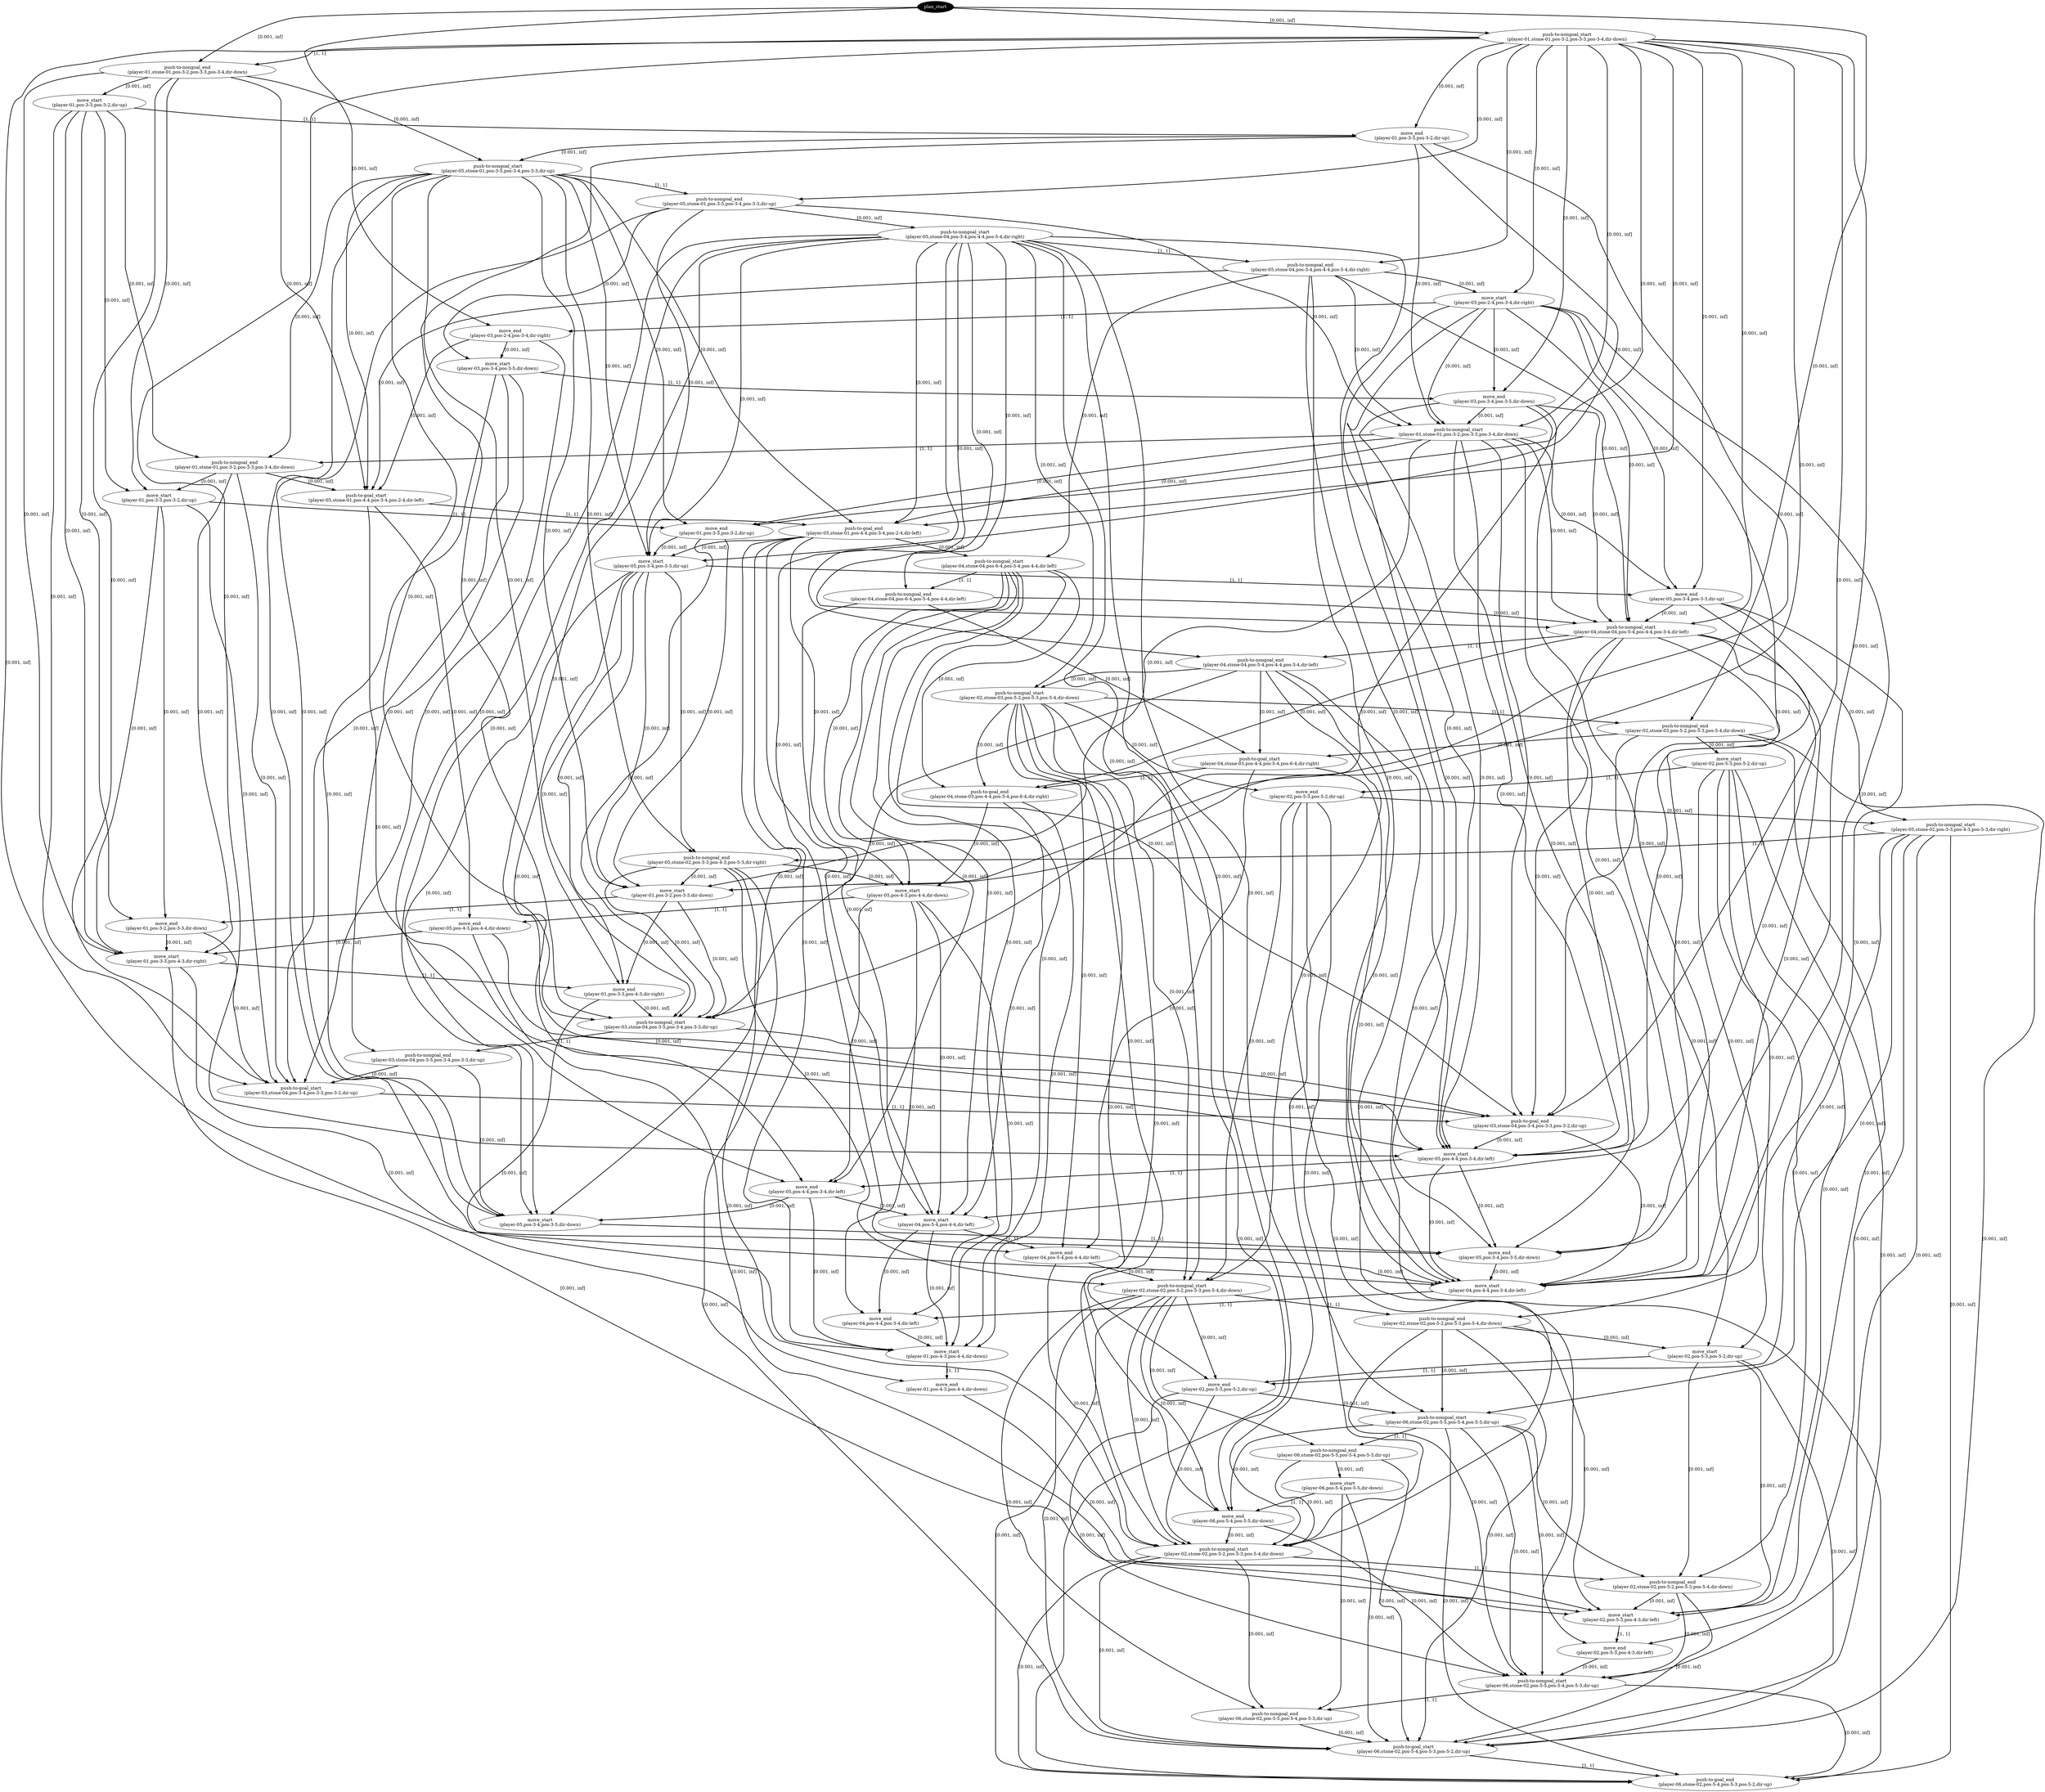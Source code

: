 digraph plan {
0[ label="plan_start",style=filled,fillcolor=black,fontcolor=white];
1[ label="push-to-nongoal_start
(player-01,stone-01,pos-3-2,pos-3-3,pos-3-4,dir-down)"];
2[ label="push-to-nongoal_end
(player-01,stone-01,pos-3-2,pos-3-3,pos-3-4,dir-down)"];
3[ label="move_start
(player-01,pos-3-3,pos-3-2,dir-up)"];
4[ label="move_end
(player-01,pos-3-3,pos-3-2,dir-up)"];
5[ label="push-to-nongoal_start
(player-05,stone-01,pos-3-5,pos-3-4,pos-3-3,dir-up)"];
6[ label="push-to-nongoal_end
(player-05,stone-01,pos-3-5,pos-3-4,pos-3-3,dir-up)"];
7[ label="push-to-nongoal_start
(player-05,stone-04,pos-3-4,pos-4-4,pos-5-4,dir-right)"];
8[ label="push-to-nongoal_end
(player-05,stone-04,pos-3-4,pos-4-4,pos-5-4,dir-right)"];
9[ label="move_start
(player-03,pos-2-4,pos-3-4,dir-right)"];
10[ label="move_end
(player-03,pos-2-4,pos-3-4,dir-right)"];
11[ label="move_start
(player-03,pos-3-4,pos-3-5,dir-down)"];
12[ label="move_end
(player-03,pos-3-4,pos-3-5,dir-down)"];
13[ label="push-to-nongoal_start
(player-01,stone-01,pos-3-2,pos-3-3,pos-3-4,dir-down)"];
14[ label="push-to-nongoal_end
(player-01,stone-01,pos-3-2,pos-3-3,pos-3-4,dir-down)"];
15[ label="move_start
(player-01,pos-3-3,pos-3-2,dir-up)"];
16[ label="move_end
(player-01,pos-3-3,pos-3-2,dir-up)"];
17[ label="push-to-goal_start
(player-05,stone-01,pos-4-4,pos-3-4,pos-2-4,dir-left)"];
18[ label="push-to-goal_end
(player-05,stone-01,pos-4-4,pos-3-4,pos-2-4,dir-left)"];
19[ label="push-to-nongoal_start
(player-04,stone-04,pos-6-4,pos-5-4,pos-4-4,dir-left)"];
20[ label="push-to-nongoal_end
(player-04,stone-04,pos-6-4,pos-5-4,pos-4-4,dir-left)"];
21[ label="move_start
(player-05,pos-3-4,pos-3-3,dir-up)"];
22[ label="move_end
(player-05,pos-3-4,pos-3-3,dir-up)"];
23[ label="push-to-nongoal_start
(player-04,stone-04,pos-5-4,pos-4-4,pos-3-4,dir-left)"];
24[ label="push-to-nongoal_end
(player-04,stone-04,pos-5-4,pos-4-4,pos-3-4,dir-left)"];
25[ label="push-to-nongoal_start
(player-02,stone-03,pos-5-2,pos-5-3,pos-5-4,dir-down)"];
26[ label="push-to-nongoal_end
(player-02,stone-03,pos-5-2,pos-5-3,pos-5-4,dir-down)"];
27[ label="push-to-goal_start
(player-04,stone-03,pos-4-4,pos-5-4,pos-6-4,dir-right)"];
28[ label="push-to-goal_end
(player-04,stone-03,pos-4-4,pos-5-4,pos-6-4,dir-right)"];
29[ label="move_start
(player-02,pos-5-3,pos-5-2,dir-up)"];
30[ label="move_end
(player-02,pos-5-3,pos-5-2,dir-up)"];
31[ label="push-to-nongoal_start
(player-05,stone-02,pos-3-3,pos-4-3,pos-5-3,dir-right)"];
32[ label="push-to-nongoal_end
(player-05,stone-02,pos-3-3,pos-4-3,pos-5-3,dir-right)"];
33[ label="move_start
(player-01,pos-3-2,pos-3-3,dir-down)"];
34[ label="move_end
(player-01,pos-3-2,pos-3-3,dir-down)"];
35[ label="move_start
(player-05,pos-4-3,pos-4-4,dir-down)"];
36[ label="move_end
(player-05,pos-4-3,pos-4-4,dir-down)"];
37[ label="move_start
(player-01,pos-3-3,pos-4-3,dir-right)"];
38[ label="move_end
(player-01,pos-3-3,pos-4-3,dir-right)"];
39[ label="push-to-nongoal_start
(player-03,stone-04,pos-3-5,pos-3-4,pos-3-3,dir-up)"];
40[ label="push-to-nongoal_end
(player-03,stone-04,pos-3-5,pos-3-4,pos-3-3,dir-up)"];
41[ label="push-to-goal_start
(player-03,stone-04,pos-3-4,pos-3-3,pos-3-2,dir-up)"];
42[ label="push-to-goal_end
(player-03,stone-04,pos-3-4,pos-3-3,pos-3-2,dir-up)"];
43[ label="move_start
(player-05,pos-4-4,pos-3-4,dir-left)"];
44[ label="move_end
(player-05,pos-4-4,pos-3-4,dir-left)"];
45[ label="move_start
(player-04,pos-5-4,pos-4-4,dir-left)"];
46[ label="move_end
(player-04,pos-5-4,pos-4-4,dir-left)"];
47[ label="move_start
(player-05,pos-3-4,pos-3-5,dir-down)"];
48[ label="move_end
(player-05,pos-3-4,pos-3-5,dir-down)"];
49[ label="push-to-nongoal_start
(player-02,stone-02,pos-5-2,pos-5-3,pos-5-4,dir-down)"];
50[ label="push-to-nongoal_end
(player-02,stone-02,pos-5-2,pos-5-3,pos-5-4,dir-down)"];
51[ label="move_start
(player-04,pos-4-4,pos-3-4,dir-left)"];
52[ label="move_end
(player-04,pos-4-4,pos-3-4,dir-left)"];
53[ label="move_start
(player-02,pos-5-3,pos-5-2,dir-up)"];
54[ label="move_end
(player-02,pos-5-3,pos-5-2,dir-up)"];
55[ label="move_start
(player-01,pos-4-3,pos-4-4,dir-down)"];
56[ label="move_end
(player-01,pos-4-3,pos-4-4,dir-down)"];
57[ label="push-to-nongoal_start
(player-06,stone-02,pos-5-5,pos-5-4,pos-5-3,dir-up)"];
58[ label="push-to-nongoal_end
(player-06,stone-02,pos-5-5,pos-5-4,pos-5-3,dir-up)"];
59[ label="move_start
(player-06,pos-5-4,pos-5-5,dir-down)"];
60[ label="move_end
(player-06,pos-5-4,pos-5-5,dir-down)"];
61[ label="push-to-nongoal_start
(player-02,stone-02,pos-5-2,pos-5-3,pos-5-4,dir-down)"];
62[ label="push-to-nongoal_end
(player-02,stone-02,pos-5-2,pos-5-3,pos-5-4,dir-down)"];
63[ label="move_start
(player-02,pos-5-3,pos-4-3,dir-left)"];
64[ label="move_end
(player-02,pos-5-3,pos-4-3,dir-left)"];
65[ label="push-to-nongoal_start
(player-06,stone-02,pos-5-5,pos-5-4,pos-5-3,dir-up)"];
66[ label="push-to-nongoal_end
(player-06,stone-02,pos-5-5,pos-5-4,pos-5-3,dir-up)"];
67[ label="push-to-goal_start
(player-06,stone-02,pos-5-4,pos-5-3,pos-5-2,dir-up)"];
68[ label="push-to-goal_end
(player-06,stone-02,pos-5-4,pos-5-3,pos-5-2,dir-up)"];
"0" -> "1" [ label="[0.001, inf]" , penwidth=2, color="black"]
"1" -> "2" [ label="[1, 1]" , penwidth=2, color="black"]
"0" -> "2" [ label="[0.001, inf]" , penwidth=2, color="black"]
"2" -> "3" [ label="[0.001, inf]" , penwidth=2, color="black"]
"3" -> "4" [ label="[1, 1]" , penwidth=2, color="black"]
"1" -> "4" [ label="[0.001, inf]" , penwidth=2, color="black"]
"2" -> "5" [ label="[0.001, inf]" , penwidth=2, color="black"]
"4" -> "5" [ label="[0.001, inf]" , penwidth=2, color="black"]
"5" -> "6" [ label="[1, 1]" , penwidth=2, color="black"]
"1" -> "6" [ label="[0.001, inf]" , penwidth=2, color="black"]
"6" -> "7" [ label="[0.001, inf]" , penwidth=2, color="black"]
"7" -> "8" [ label="[1, 1]" , penwidth=2, color="black"]
"1" -> "8" [ label="[0.001, inf]" , penwidth=2, color="black"]
"8" -> "9" [ label="[0.001, inf]" , penwidth=2, color="black"]
"1" -> "9" [ label="[0.001, inf]" , penwidth=2, color="black"]
"9" -> "10" [ label="[1, 1]" , penwidth=2, color="black"]
"0" -> "10" [ label="[0.001, inf]" , penwidth=2, color="black"]
"10" -> "11" [ label="[0.001, inf]" , penwidth=2, color="black"]
"6" -> "11" [ label="[0.001, inf]" , penwidth=2, color="black"]
"11" -> "12" [ label="[1, 1]" , penwidth=2, color="black"]
"9" -> "12" [ label="[0.001, inf]" , penwidth=2, color="black"]
"1" -> "12" [ label="[0.001, inf]" , penwidth=2, color="black"]
"4" -> "13" [ label="[0.001, inf]" , penwidth=2, color="black"]
"6" -> "13" [ label="[0.001, inf]" , penwidth=2, color="black"]
"12" -> "13" [ label="[0.001, inf]" , penwidth=2, color="black"]
"9" -> "13" [ label="[0.001, inf]" , penwidth=2, color="black"]
"8" -> "13" [ label="[0.001, inf]" , penwidth=2, color="black"]
"1" -> "13" [ label="[0.001, inf]" , penwidth=2, color="black"]
"13" -> "14" [ label="[1, 1]" , penwidth=2, color="black"]
"5" -> "14" [ label="[0.001, inf]" , penwidth=2, color="black"]
"3" -> "14" [ label="[0.001, inf]" , penwidth=2, color="black"]
"14" -> "15" [ label="[0.001, inf]" , penwidth=2, color="black"]
"3" -> "15" [ label="[0.001, inf]" , penwidth=2, color="black"]
"2" -> "15" [ label="[0.001, inf]" , penwidth=2, color="black"]
"8" -> "17" [ label="[0.001, inf]" , penwidth=2, color="black"]
"14" -> "17" [ label="[0.001, inf]" , penwidth=2, color="black"]
"10" -> "17" [ label="[0.001, inf]" , penwidth=2, color="black"]
"5" -> "17" [ label="[0.001, inf]" , penwidth=2, color="black"]
"2" -> "17" [ label="[0.001, inf]" , penwidth=2, color="black"]
"15" -> "16" [ label="[1, 1]" , penwidth=2, color="black"]
"13" -> "16" [ label="[0.001, inf]" , penwidth=2, color="black"]
"5" -> "16" [ label="[0.001, inf]" , penwidth=2, color="black"]
"1" -> "16" [ label="[0.001, inf]" , penwidth=2, color="black"]
"17" -> "18" [ label="[1, 1]" , penwidth=2, color="black"]
"13" -> "18" [ label="[0.001, inf]" , penwidth=2, color="black"]
"7" -> "18" [ label="[0.001, inf]" , penwidth=2, color="black"]
"5" -> "18" [ label="[0.001, inf]" , penwidth=2, color="black"]
"1" -> "18" [ label="[0.001, inf]" , penwidth=2, color="black"]
"8" -> "19" [ label="[0.001, inf]" , penwidth=2, color="black"]
"18" -> "19" [ label="[0.001, inf]" , penwidth=2, color="black"]
"18" -> "21" [ label="[0.001, inf]" , penwidth=2, color="black"]
"16" -> "21" [ label="[0.001, inf]" , penwidth=2, color="black"]
"7" -> "21" [ label="[0.001, inf]" , penwidth=2, color="black"]
"6" -> "21" [ label="[0.001, inf]" , penwidth=2, color="black"]
"5" -> "21" [ label="[0.001, inf]" , penwidth=2, color="black"]
"4" -> "21" [ label="[0.001, inf]" , penwidth=2, color="black"]
"19" -> "20" [ label="[1, 1]" , penwidth=2, color="black"]
"7" -> "20" [ label="[0.001, inf]" , penwidth=2, color="black"]
"21" -> "22" [ label="[1, 1]" , penwidth=2, color="black"]
"13" -> "22" [ label="[0.001, inf]" , penwidth=2, color="black"]
"9" -> "22" [ label="[0.001, inf]" , penwidth=2, color="black"]
"1" -> "22" [ label="[0.001, inf]" , penwidth=2, color="black"]
"20" -> "23" [ label="[0.001, inf]" , penwidth=2, color="black"]
"22" -> "23" [ label="[0.001, inf]" , penwidth=2, color="black"]
"13" -> "23" [ label="[0.001, inf]" , penwidth=2, color="black"]
"12" -> "23" [ label="[0.001, inf]" , penwidth=2, color="black"]
"9" -> "23" [ label="[0.001, inf]" , penwidth=2, color="black"]
"8" -> "23" [ label="[0.001, inf]" , penwidth=2, color="black"]
"7" -> "23" [ label="[0.001, inf]" , penwidth=2, color="black"]
"1" -> "23" [ label="[0.001, inf]" , penwidth=2, color="black"]
"23" -> "24" [ label="[1, 1]" , penwidth=2, color="black"]
"7" -> "24" [ label="[0.001, inf]" , penwidth=2, color="black"]
"24" -> "25" [ label="[0.001, inf]" , penwidth=2, color="black"]
"7" -> "25" [ label="[0.001, inf]" , penwidth=2, color="black"]
"25" -> "26" [ label="[1, 1]" , penwidth=2, color="black"]
"0" -> "26" [ label="[0.001, inf]" , penwidth=2, color="black"]
"24" -> "27" [ label="[0.001, inf]" , penwidth=2, color="black"]
"26" -> "27" [ label="[0.001, inf]" , penwidth=2, color="black"]
"20" -> "27" [ label="[0.001, inf]" , penwidth=2, color="black"]
"26" -> "29" [ label="[0.001, inf]" , penwidth=2, color="black"]
"27" -> "28" [ label="[1, 1]" , penwidth=2, color="black"]
"25" -> "28" [ label="[0.001, inf]" , penwidth=2, color="black"]
"23" -> "28" [ label="[0.001, inf]" , penwidth=2, color="black"]
"19" -> "28" [ label="[0.001, inf]" , penwidth=2, color="black"]
"29" -> "30" [ label="[1, 1]" , penwidth=2, color="black"]
"25" -> "30" [ label="[0.001, inf]" , penwidth=2, color="black"]
"22" -> "31" [ label="[0.001, inf]" , penwidth=2, color="black"]
"30" -> "31" [ label="[0.001, inf]" , penwidth=2, color="black"]
"31" -> "32" [ label="[1, 1]" , penwidth=2, color="black"]
"21" -> "32" [ label="[0.001, inf]" , penwidth=2, color="black"]
"5" -> "32" [ label="[0.001, inf]" , penwidth=2, color="black"]
"16" -> "33" [ label="[0.001, inf]" , penwidth=2, color="black"]
"32" -> "33" [ label="[0.001, inf]" , penwidth=2, color="black"]
"21" -> "33" [ label="[0.001, inf]" , penwidth=2, color="black"]
"13" -> "33" [ label="[0.001, inf]" , penwidth=2, color="black"]
"5" -> "33" [ label="[0.001, inf]" , penwidth=2, color="black"]
"4" -> "33" [ label="[0.001, inf]" , penwidth=2, color="black"]
"1" -> "33" [ label="[0.001, inf]" , penwidth=2, color="black"]
"32" -> "35" [ label="[0.001, inf]" , penwidth=2, color="black"]
"28" -> "35" [ label="[0.001, inf]" , penwidth=2, color="black"]
"19" -> "35" [ label="[0.001, inf]" , penwidth=2, color="black"]
"18" -> "35" [ label="[0.001, inf]" , penwidth=2, color="black"]
"33" -> "34" [ label="[1, 1]" , penwidth=2, color="black"]
"15" -> "34" [ label="[0.001, inf]" , penwidth=2, color="black"]
"3" -> "34" [ label="[0.001, inf]" , penwidth=2, color="black"]
"35" -> "36" [ label="[1, 1]" , penwidth=2, color="black"]
"17" -> "36" [ label="[0.001, inf]" , penwidth=2, color="black"]
"34" -> "37" [ label="[0.001, inf]" , penwidth=2, color="black"]
"36" -> "37" [ label="[0.001, inf]" , penwidth=2, color="black"]
"15" -> "37" [ label="[0.001, inf]" , penwidth=2, color="black"]
"14" -> "37" [ label="[0.001, inf]" , penwidth=2, color="black"]
"3" -> "37" [ label="[0.001, inf]" , penwidth=2, color="black"]
"2" -> "37" [ label="[0.001, inf]" , penwidth=2, color="black"]
"37" -> "38" [ label="[1, 1]" , penwidth=2, color="black"]
"33" -> "38" [ label="[0.001, inf]" , penwidth=2, color="black"]
"21" -> "38" [ label="[0.001, inf]" , penwidth=2, color="black"]
"5" -> "38" [ label="[0.001, inf]" , penwidth=2, color="black"]
"12" -> "39" [ label="[0.001, inf]" , penwidth=2, color="black"]
"24" -> "39" [ label="[0.001, inf]" , penwidth=2, color="black"]
"38" -> "39" [ label="[0.001, inf]" , penwidth=2, color="black"]
"33" -> "39" [ label="[0.001, inf]" , penwidth=2, color="black"]
"32" -> "39" [ label="[0.001, inf]" , penwidth=2, color="black"]
"21" -> "39" [ label="[0.001, inf]" , penwidth=2, color="black"]
"16" -> "39" [ label="[0.001, inf]" , penwidth=2, color="black"]
"5" -> "39" [ label="[0.001, inf]" , penwidth=2, color="black"]
"4" -> "39" [ label="[0.001, inf]" , penwidth=2, color="black"]
"39" -> "40" [ label="[1, 1]" , penwidth=2, color="black"]
"11" -> "40" [ label="[0.001, inf]" , penwidth=2, color="black"]
"40" -> "41" [ label="[0.001, inf]" , penwidth=2, color="black"]
"34" -> "41" [ label="[0.001, inf]" , penwidth=2, color="black"]
"15" -> "41" [ label="[0.001, inf]" , penwidth=2, color="black"]
"14" -> "41" [ label="[0.001, inf]" , penwidth=2, color="black"]
"11" -> "41" [ label="[0.001, inf]" , penwidth=2, color="black"]
"10" -> "41" [ label="[0.001, inf]" , penwidth=2, color="black"]
"3" -> "41" [ label="[0.001, inf]" , penwidth=2, color="black"]
"2" -> "41" [ label="[0.001, inf]" , penwidth=2, color="black"]
"41" -> "42" [ label="[1, 1]" , penwidth=2, color="black"]
"39" -> "42" [ label="[0.001, inf]" , penwidth=2, color="black"]
"23" -> "42" [ label="[0.001, inf]" , penwidth=2, color="black"]
"19" -> "42" [ label="[0.001, inf]" , penwidth=2, color="black"]
"13" -> "42" [ label="[0.001, inf]" , penwidth=2, color="black"]
"9" -> "42" [ label="[0.001, inf]" , penwidth=2, color="black"]
"7" -> "42" [ label="[0.001, inf]" , penwidth=2, color="black"]
"1" -> "42" [ label="[0.001, inf]" , penwidth=2, color="black"]
"36" -> "43" [ label="[0.001, inf]" , penwidth=2, color="black"]
"42" -> "43" [ label="[0.001, inf]" , penwidth=2, color="black"]
"23" -> "43" [ label="[0.001, inf]" , penwidth=2, color="black"]
"22" -> "43" [ label="[0.001, inf]" , penwidth=2, color="black"]
"17" -> "43" [ label="[0.001, inf]" , penwidth=2, color="black"]
"13" -> "43" [ label="[0.001, inf]" , penwidth=2, color="black"]
"12" -> "43" [ label="[0.001, inf]" , penwidth=2, color="black"]
"9" -> "43" [ label="[0.001, inf]" , penwidth=2, color="black"]
"8" -> "43" [ label="[0.001, inf]" , penwidth=2, color="black"]
"1" -> "43" [ label="[0.001, inf]" , penwidth=2, color="black"]
"43" -> "44" [ label="[1, 1]" , penwidth=2, color="black"]
"35" -> "44" [ label="[0.001, inf]" , penwidth=2, color="black"]
"21" -> "44" [ label="[0.001, inf]" , penwidth=2, color="black"]
"19" -> "44" [ label="[0.001, inf]" , penwidth=2, color="black"]
"7" -> "44" [ label="[0.001, inf]" , penwidth=2, color="black"]
"28" -> "45" [ label="[0.001, inf]" , penwidth=2, color="black"]
"44" -> "45" [ label="[0.001, inf]" , penwidth=2, color="black"]
"35" -> "45" [ label="[0.001, inf]" , penwidth=2, color="black"]
"23" -> "45" [ label="[0.001, inf]" , penwidth=2, color="black"]
"20" -> "45" [ label="[0.001, inf]" , penwidth=2, color="black"]
"19" -> "45" [ label="[0.001, inf]" , penwidth=2, color="black"]
"18" -> "45" [ label="[0.001, inf]" , penwidth=2, color="black"]
"44" -> "47" [ label="[0.001, inf]" , penwidth=2, color="black"]
"40" -> "47" [ label="[0.001, inf]" , penwidth=2, color="black"]
"21" -> "47" [ label="[0.001, inf]" , penwidth=2, color="black"]
"18" -> "47" [ label="[0.001, inf]" , penwidth=2, color="black"]
"11" -> "47" [ label="[0.001, inf]" , penwidth=2, color="black"]
"7" -> "47" [ label="[0.001, inf]" , penwidth=2, color="black"]
"6" -> "47" [ label="[0.001, inf]" , penwidth=2, color="black"]
"45" -> "46" [ label="[1, 1]" , penwidth=2, color="black"]
"27" -> "46" [ label="[0.001, inf]" , penwidth=2, color="black"]
"25" -> "46" [ label="[0.001, inf]" , penwidth=2, color="black"]
"7" -> "46" [ label="[0.001, inf]" , penwidth=2, color="black"]
"47" -> "48" [ label="[1, 1]" , penwidth=2, color="black"]
"43" -> "48" [ label="[0.001, inf]" , penwidth=2, color="black"]
"23" -> "48" [ label="[0.001, inf]" , penwidth=2, color="black"]
"13" -> "48" [ label="[0.001, inf]" , penwidth=2, color="black"]
"9" -> "48" [ label="[0.001, inf]" , penwidth=2, color="black"]
"5" -> "48" [ label="[0.001, inf]" , penwidth=2, color="black"]
"1" -> "48" [ label="[0.001, inf]" , penwidth=2, color="black"]
"30" -> "49" [ label="[0.001, inf]" , penwidth=2, color="black"]
"32" -> "49" [ label="[0.001, inf]" , penwidth=2, color="black"]
"46" -> "49" [ label="[0.001, inf]" , penwidth=2, color="black"]
"25" -> "49" [ label="[0.001, inf]" , penwidth=2, color="black"]
"24" -> "49" [ label="[0.001, inf]" , penwidth=2, color="black"]
"7" -> "49" [ label="[0.001, inf]" , penwidth=2, color="black"]
"46" -> "51" [ label="[0.001, inf]" , penwidth=2, color="black"]
"48" -> "51" [ label="[0.001, inf]" , penwidth=2, color="black"]
"43" -> "51" [ label="[0.001, inf]" , penwidth=2, color="black"]
"42" -> "51" [ label="[0.001, inf]" , penwidth=2, color="black"]
"27" -> "51" [ label="[0.001, inf]" , penwidth=2, color="black"]
"24" -> "51" [ label="[0.001, inf]" , penwidth=2, color="black"]
"23" -> "51" [ label="[0.001, inf]" , penwidth=2, color="black"]
"22" -> "51" [ label="[0.001, inf]" , penwidth=2, color="black"]
"13" -> "51" [ label="[0.001, inf]" , penwidth=2, color="black"]
"12" -> "51" [ label="[0.001, inf]" , penwidth=2, color="black"]
"9" -> "51" [ label="[0.001, inf]" , penwidth=2, color="black"]
"8" -> "51" [ label="[0.001, inf]" , penwidth=2, color="black"]
"1" -> "51" [ label="[0.001, inf]" , penwidth=2, color="black"]
"49" -> "50" [ label="[1, 1]" , penwidth=2, color="black"]
"29" -> "50" [ label="[0.001, inf]" , penwidth=2, color="black"]
"51" -> "52" [ label="[1, 1]" , penwidth=2, color="black"]
"45" -> "52" [ label="[0.001, inf]" , penwidth=2, color="black"]
"35" -> "52" [ label="[0.001, inf]" , penwidth=2, color="black"]
"19" -> "52" [ label="[0.001, inf]" , penwidth=2, color="black"]
"50" -> "53" [ label="[0.001, inf]" , penwidth=2, color="black"]
"29" -> "53" [ label="[0.001, inf]" , penwidth=2, color="black"]
"26" -> "53" [ label="[0.001, inf]" , penwidth=2, color="black"]
"38" -> "55" [ label="[0.001, inf]" , penwidth=2, color="black"]
"52" -> "55" [ label="[0.001, inf]" , penwidth=2, color="black"]
"45" -> "55" [ label="[0.001, inf]" , penwidth=2, color="black"]
"44" -> "55" [ label="[0.001, inf]" , penwidth=2, color="black"]
"35" -> "55" [ label="[0.001, inf]" , penwidth=2, color="black"]
"28" -> "55" [ label="[0.001, inf]" , penwidth=2, color="black"]
"19" -> "55" [ label="[0.001, inf]" , penwidth=2, color="black"]
"18" -> "55" [ label="[0.001, inf]" , penwidth=2, color="black"]
"53" -> "54" [ label="[1, 1]" , penwidth=2, color="black"]
"49" -> "54" [ label="[0.001, inf]" , penwidth=2, color="black"]
"31" -> "54" [ label="[0.001, inf]" , penwidth=2, color="black"]
"25" -> "54" [ label="[0.001, inf]" , penwidth=2, color="black"]
"55" -> "56" [ label="[1, 1]" , penwidth=2, color="black"]
"37" -> "56" [ label="[0.001, inf]" , penwidth=2, color="black"]
"50" -> "57" [ label="[0.001, inf]" , penwidth=2, color="black"]
"54" -> "57" [ label="[0.001, inf]" , penwidth=2, color="black"]
"31" -> "57" [ label="[0.001, inf]" , penwidth=2, color="black"]
"30" -> "57" [ label="[0.001, inf]" , penwidth=2, color="black"]
"57" -> "58" [ label="[1, 1]" , penwidth=2, color="black"]
"49" -> "58" [ label="[0.001, inf]" , penwidth=2, color="black"]
"58" -> "59" [ label="[0.001, inf]" , penwidth=2, color="black"]
"59" -> "60" [ label="[1, 1]" , penwidth=2, color="black"]
"57" -> "60" [ label="[0.001, inf]" , penwidth=2, color="black"]
"49" -> "60" [ label="[0.001, inf]" , penwidth=2, color="black"]
"25" -> "60" [ label="[0.001, inf]" , penwidth=2, color="black"]
"7" -> "60" [ label="[0.001, inf]" , penwidth=2, color="black"]
"54" -> "61" [ label="[0.001, inf]" , penwidth=2, color="black"]
"58" -> "61" [ label="[0.001, inf]" , penwidth=2, color="black"]
"60" -> "61" [ label="[0.001, inf]" , penwidth=2, color="black"]
"49" -> "61" [ label="[0.001, inf]" , penwidth=2, color="black"]
"46" -> "61" [ label="[0.001, inf]" , penwidth=2, color="black"]
"32" -> "61" [ label="[0.001, inf]" , penwidth=2, color="black"]
"30" -> "61" [ label="[0.001, inf]" , penwidth=2, color="black"]
"25" -> "61" [ label="[0.001, inf]" , penwidth=2, color="black"]
"24" -> "61" [ label="[0.001, inf]" , penwidth=2, color="black"]
"7" -> "61" [ label="[0.001, inf]" , penwidth=2, color="black"]
"61" -> "62" [ label="[1, 1]" , penwidth=2, color="black"]
"57" -> "62" [ label="[0.001, inf]" , penwidth=2, color="black"]
"53" -> "62" [ label="[0.001, inf]" , penwidth=2, color="black"]
"29" -> "62" [ label="[0.001, inf]" , penwidth=2, color="black"]
"62" -> "63" [ label="[0.001, inf]" , penwidth=2, color="black"]
"56" -> "63" [ label="[0.001, inf]" , penwidth=2, color="black"]
"53" -> "63" [ label="[0.001, inf]" , penwidth=2, color="black"]
"50" -> "63" [ label="[0.001, inf]" , penwidth=2, color="black"]
"37" -> "63" [ label="[0.001, inf]" , penwidth=2, color="black"]
"36" -> "63" [ label="[0.001, inf]" , penwidth=2, color="black"]
"29" -> "63" [ label="[0.001, inf]" , penwidth=2, color="black"]
"26" -> "63" [ label="[0.001, inf]" , penwidth=2, color="black"]
"63" -> "64" [ label="[1, 1]" , penwidth=2, color="black"]
"57" -> "64" [ label="[0.001, inf]" , penwidth=2, color="black"]
"31" -> "64" [ label="[0.001, inf]" , penwidth=2, color="black"]
"60" -> "65" [ label="[0.001, inf]" , penwidth=2, color="black"]
"62" -> "65" [ label="[0.001, inf]" , penwidth=2, color="black"]
"64" -> "65" [ label="[0.001, inf]" , penwidth=2, color="black"]
"57" -> "65" [ label="[0.001, inf]" , penwidth=2, color="black"]
"54" -> "65" [ label="[0.001, inf]" , penwidth=2, color="black"]
"50" -> "65" [ label="[0.001, inf]" , penwidth=2, color="black"]
"31" -> "65" [ label="[0.001, inf]" , penwidth=2, color="black"]
"30" -> "65" [ label="[0.001, inf]" , penwidth=2, color="black"]
"65" -> "66" [ label="[1, 1]" , penwidth=2, color="black"]
"61" -> "66" [ label="[0.001, inf]" , penwidth=2, color="black"]
"59" -> "66" [ label="[0.001, inf]" , penwidth=2, color="black"]
"49" -> "66" [ label="[0.001, inf]" , penwidth=2, color="black"]
"66" -> "67" [ label="[0.001, inf]" , penwidth=2, color="black"]
"62" -> "67" [ label="[0.001, inf]" , penwidth=2, color="black"]
"61" -> "67" [ label="[0.001, inf]" , penwidth=2, color="black"]
"59" -> "67" [ label="[0.001, inf]" , penwidth=2, color="black"]
"58" -> "67" [ label="[0.001, inf]" , penwidth=2, color="black"]
"53" -> "67" [ label="[0.001, inf]" , penwidth=2, color="black"]
"50" -> "67" [ label="[0.001, inf]" , penwidth=2, color="black"]
"49" -> "67" [ label="[0.001, inf]" , penwidth=2, color="black"]
"32" -> "67" [ label="[0.001, inf]" , penwidth=2, color="black"]
"29" -> "67" [ label="[0.001, inf]" , penwidth=2, color="black"]
"26" -> "67" [ label="[0.001, inf]" , penwidth=2, color="black"]
"67" -> "68" [ label="[1, 1]" , penwidth=2, color="black"]
"65" -> "68" [ label="[0.001, inf]" , penwidth=2, color="black"]
"61" -> "68" [ label="[0.001, inf]" , penwidth=2, color="black"]
"57" -> "68" [ label="[0.001, inf]" , penwidth=2, color="black"]
"49" -> "68" [ label="[0.001, inf]" , penwidth=2, color="black"]
"31" -> "68" [ label="[0.001, inf]" , penwidth=2, color="black"]
"25" -> "68" [ label="[0.001, inf]" , penwidth=2, color="black"]
"7" -> "68" [ label="[0.001, inf]" , penwidth=2, color="black"]
}
